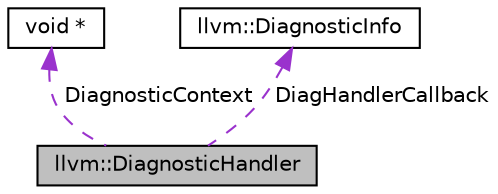 digraph "llvm::DiagnosticHandler"
{
 // LATEX_PDF_SIZE
  bgcolor="transparent";
  edge [fontname="Helvetica",fontsize="10",labelfontname="Helvetica",labelfontsize="10"];
  node [fontname="Helvetica",fontsize="10",shape="box"];
  Node1 [label="llvm::DiagnosticHandler",height=0.2,width=0.4,color="black", fillcolor="grey75", style="filled", fontcolor="black",tooltip="This is the base class for diagnostic handling in LLVM."];
  Node2 -> Node1 [dir="back",color="darkorchid3",fontsize="10",style="dashed",label=" DiagnosticContext" ,fontname="Helvetica"];
  Node2 [label="void *",height=0.2,width=0.4,color="black",tooltip=" "];
  Node3 -> Node1 [dir="back",color="darkorchid3",fontsize="10",style="dashed",label=" DiagHandlerCallback" ,fontname="Helvetica"];
  Node3 [label="llvm::DiagnosticInfo",height=0.2,width=0.4,color="black",URL="$classllvm_1_1DiagnosticInfo.html",tooltip="This is the base abstract class for diagnostic reporting in the backend."];
}
